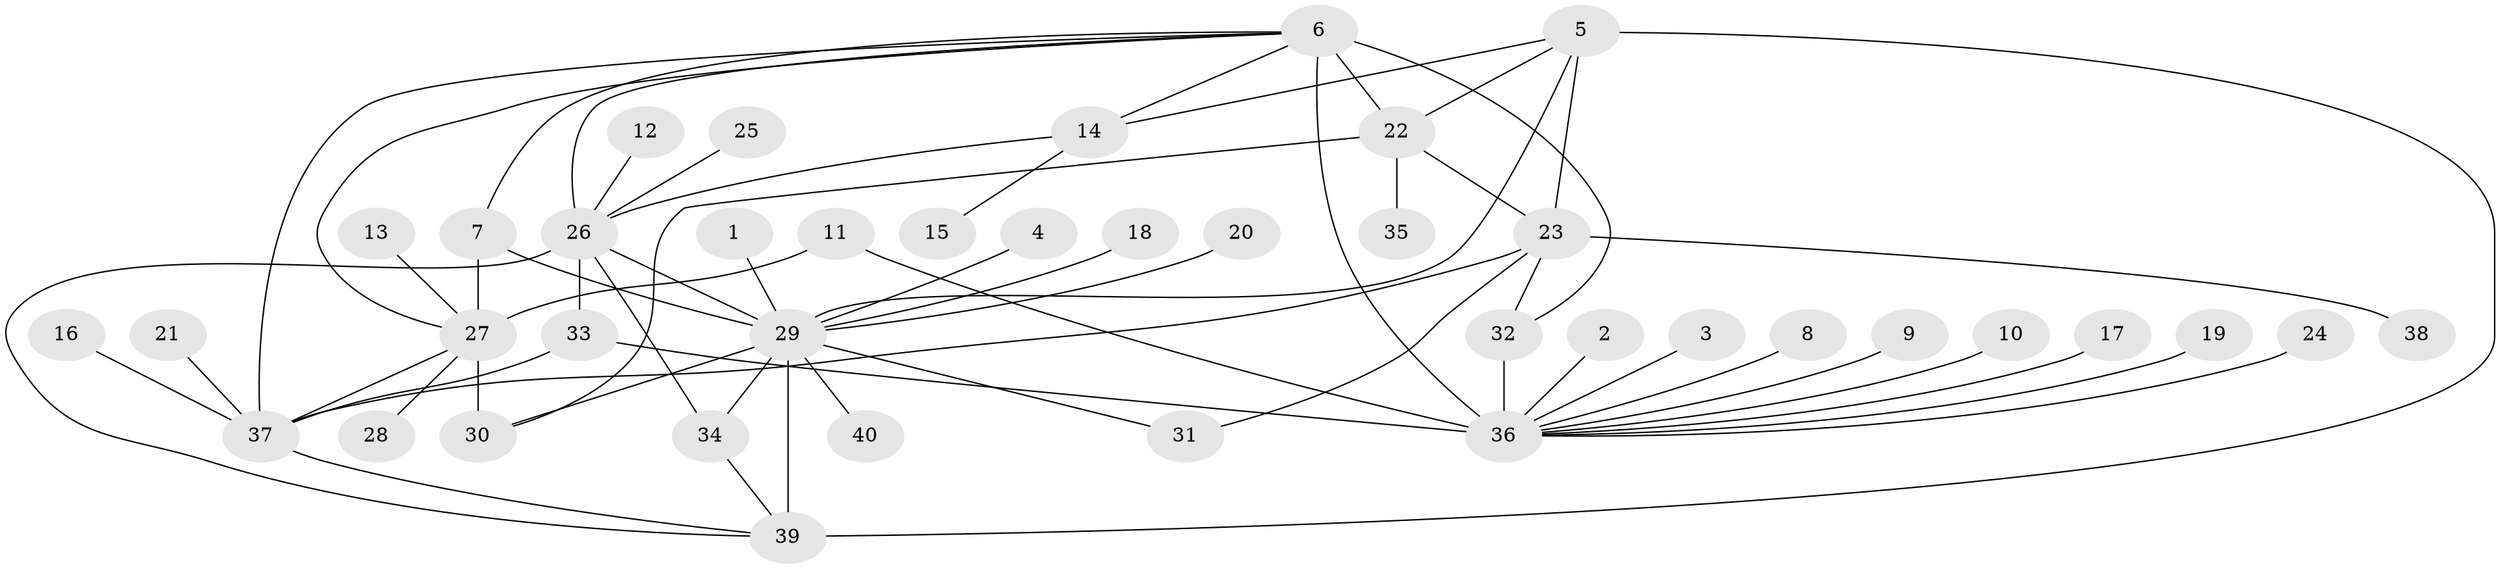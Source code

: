 // original degree distribution, {7: 0.023076923076923078, 6: 0.046153846153846156, 10: 0.03076923076923077, 5: 0.03076923076923077, 8: 0.03076923076923077, 9: 0.038461538461538464, 12: 0.015384615384615385, 11: 0.007692307692307693, 15: 0.007692307692307693, 14: 0.007692307692307693, 1: 0.5461538461538461, 3: 0.06923076923076923, 2: 0.14615384615384616}
// Generated by graph-tools (version 1.1) at 2025/37/03/04/25 23:37:47]
// undirected, 40 vertices, 60 edges
graph export_dot {
  node [color=gray90,style=filled];
  1;
  2;
  3;
  4;
  5;
  6;
  7;
  8;
  9;
  10;
  11;
  12;
  13;
  14;
  15;
  16;
  17;
  18;
  19;
  20;
  21;
  22;
  23;
  24;
  25;
  26;
  27;
  28;
  29;
  30;
  31;
  32;
  33;
  34;
  35;
  36;
  37;
  38;
  39;
  40;
  1 -- 29 [weight=1.0];
  2 -- 36 [weight=1.0];
  3 -- 36 [weight=1.0];
  4 -- 29 [weight=1.0];
  5 -- 14 [weight=1.0];
  5 -- 22 [weight=3.0];
  5 -- 23 [weight=6.0];
  5 -- 29 [weight=1.0];
  5 -- 39 [weight=1.0];
  6 -- 7 [weight=1.0];
  6 -- 14 [weight=1.0];
  6 -- 22 [weight=1.0];
  6 -- 26 [weight=1.0];
  6 -- 27 [weight=1.0];
  6 -- 32 [weight=2.0];
  6 -- 36 [weight=6.0];
  6 -- 37 [weight=2.0];
  7 -- 27 [weight=1.0];
  7 -- 29 [weight=1.0];
  8 -- 36 [weight=1.0];
  9 -- 36 [weight=1.0];
  10 -- 36 [weight=1.0];
  11 -- 27 [weight=2.0];
  11 -- 36 [weight=1.0];
  12 -- 26 [weight=1.0];
  13 -- 27 [weight=1.0];
  14 -- 15 [weight=1.0];
  14 -- 26 [weight=1.0];
  16 -- 37 [weight=1.0];
  17 -- 36 [weight=1.0];
  18 -- 29 [weight=1.0];
  19 -- 36 [weight=1.0];
  20 -- 29 [weight=1.0];
  21 -- 37 [weight=1.0];
  22 -- 23 [weight=2.0];
  22 -- 30 [weight=1.0];
  22 -- 35 [weight=1.0];
  23 -- 31 [weight=1.0];
  23 -- 32 [weight=1.0];
  23 -- 37 [weight=1.0];
  23 -- 38 [weight=1.0];
  24 -- 36 [weight=1.0];
  25 -- 26 [weight=1.0];
  26 -- 29 [weight=3.0];
  26 -- 33 [weight=1.0];
  26 -- 34 [weight=1.0];
  26 -- 39 [weight=1.0];
  27 -- 28 [weight=1.0];
  27 -- 30 [weight=8.0];
  27 -- 37 [weight=1.0];
  29 -- 30 [weight=1.0];
  29 -- 31 [weight=1.0];
  29 -- 34 [weight=3.0];
  29 -- 39 [weight=3.0];
  29 -- 40 [weight=1.0];
  32 -- 36 [weight=3.0];
  33 -- 36 [weight=1.0];
  33 -- 37 [weight=1.0];
  34 -- 39 [weight=1.0];
  37 -- 39 [weight=1.0];
}
